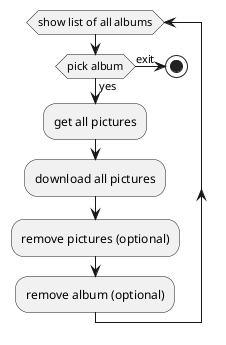 @startuml
while (show list of all albums)
  if (pick album) then (yes)
   :get all pictures;
   :download all pictures;
   :remove pictures (optional);
   :remove album (optional);
  else (exit)
    stop
  endif
endwhile
-[hidden]->
detach
@enduml
